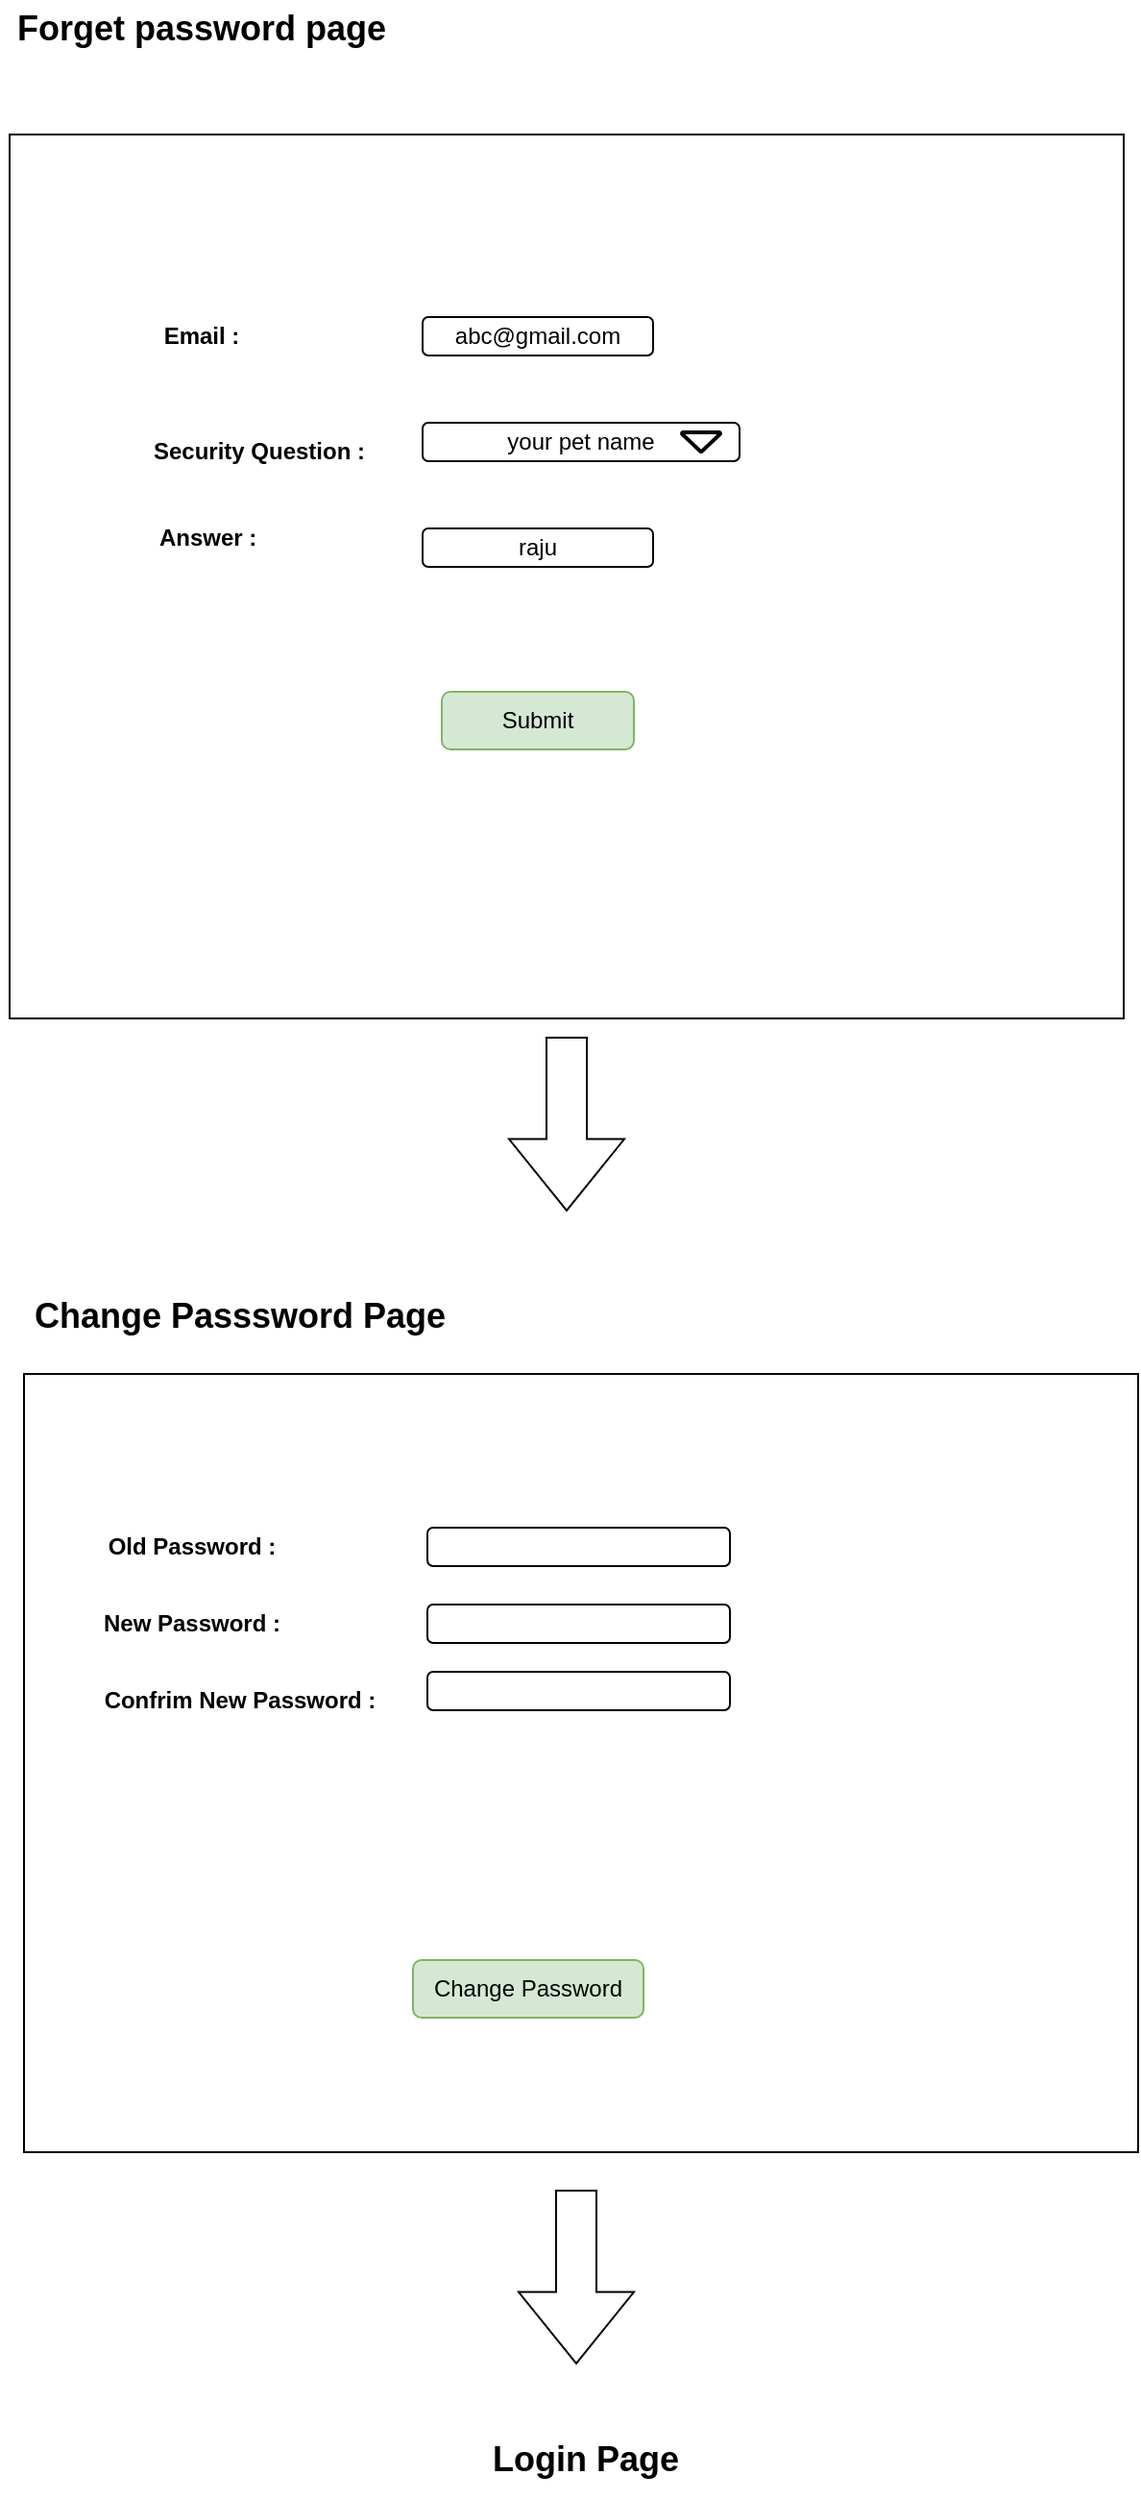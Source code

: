 <mxfile version="24.2.5" type="device">
  <diagram name="Page-1" id="UxBU0WumbK9WcygwTKIU">
    <mxGraphModel dx="1050" dy="621" grid="1" gridSize="10" guides="1" tooltips="1" connect="1" arrows="1" fold="1" page="1" pageScale="1" pageWidth="850" pageHeight="1100" math="0" shadow="0">
      <root>
        <mxCell id="0" />
        <mxCell id="1" parent="0" />
        <mxCell id="8sXZ7WeesaQS2s1mj0wV-1" value="&lt;b&gt;&lt;font style=&quot;font-size: 18px;&quot;&gt;Forget password page&lt;/font&gt;&lt;/b&gt;" style="text;strokeColor=none;align=center;fillColor=none;html=1;verticalAlign=middle;whiteSpace=wrap;rounded=0;" parent="1" vertex="1">
          <mxGeometry x="85" y="40" width="210" height="30" as="geometry" />
        </mxCell>
        <mxCell id="8sXZ7WeesaQS2s1mj0wV-2" value="" style="rounded=0;whiteSpace=wrap;html=1;" parent="1" vertex="1">
          <mxGeometry x="90" y="110" width="580" height="460" as="geometry" />
        </mxCell>
        <mxCell id="8sXZ7WeesaQS2s1mj0wV-3" value="&lt;b&gt;Email :&lt;/b&gt;" style="text;strokeColor=none;align=center;fillColor=none;html=1;verticalAlign=middle;whiteSpace=wrap;rounded=0;" parent="1" vertex="1">
          <mxGeometry x="160" y="200" width="60" height="30" as="geometry" />
        </mxCell>
        <mxCell id="8sXZ7WeesaQS2s1mj0wV-4" value="&lt;b&gt;Security Question :&lt;/b&gt;" style="text;strokeColor=none;align=center;fillColor=none;html=1;verticalAlign=middle;whiteSpace=wrap;rounded=0;" parent="1" vertex="1">
          <mxGeometry x="160" y="260" width="120" height="30" as="geometry" />
        </mxCell>
        <mxCell id="8sXZ7WeesaQS2s1mj0wV-5" value="&lt;b&gt;Answer :&amp;nbsp;&lt;/b&gt;" style="text;strokeColor=none;align=center;fillColor=none;html=1;verticalAlign=middle;whiteSpace=wrap;rounded=0;" parent="1" vertex="1">
          <mxGeometry x="160" y="305" width="70" height="30" as="geometry" />
        </mxCell>
        <mxCell id="8sXZ7WeesaQS2s1mj0wV-7" value="abc@gmail.com" style="rounded=1;whiteSpace=wrap;html=1;" parent="1" vertex="1">
          <mxGeometry x="305" y="205" width="120" height="20" as="geometry" />
        </mxCell>
        <mxCell id="8sXZ7WeesaQS2s1mj0wV-8" value="your pet name" style="rounded=1;whiteSpace=wrap;html=1;" parent="1" vertex="1">
          <mxGeometry x="305" y="260" width="165" height="20" as="geometry" />
        </mxCell>
        <mxCell id="8sXZ7WeesaQS2s1mj0wV-9" value="raju" style="rounded=1;whiteSpace=wrap;html=1;" parent="1" vertex="1">
          <mxGeometry x="305" y="315" width="120" height="20" as="geometry" />
        </mxCell>
        <mxCell id="8sXZ7WeesaQS2s1mj0wV-10" value="" style="strokeWidth=2;html=1;shape=mxgraph.flowchart.merge_or_storage;whiteSpace=wrap;" parent="1" vertex="1">
          <mxGeometry x="440" y="265" width="20" height="10" as="geometry" />
        </mxCell>
        <mxCell id="8sXZ7WeesaQS2s1mj0wV-11" value="Submit" style="rounded=1;whiteSpace=wrap;html=1;fillColor=#d5e8d4;strokeColor=#82b366;" parent="1" vertex="1">
          <mxGeometry x="315" y="400" width="100" height="30" as="geometry" />
        </mxCell>
        <mxCell id="8sXZ7WeesaQS2s1mj0wV-12" value="" style="html=1;shadow=0;dashed=0;align=center;verticalAlign=middle;shape=mxgraph.arrows2.arrow;dy=0.65;dx=37.2;direction=south;notch=0;" parent="1" vertex="1">
          <mxGeometry x="350" y="580" width="60" height="90" as="geometry" />
        </mxCell>
        <mxCell id="8sXZ7WeesaQS2s1mj0wV-13" value="" style="rounded=0;whiteSpace=wrap;html=1;" parent="1" vertex="1">
          <mxGeometry x="97.5" y="755" width="580" height="405" as="geometry" />
        </mxCell>
        <mxCell id="8sXZ7WeesaQS2s1mj0wV-15" value="&lt;b&gt;Old Password :&lt;/b&gt;" style="text;strokeColor=none;align=center;fillColor=none;html=1;verticalAlign=middle;whiteSpace=wrap;rounded=0;" parent="1" vertex="1">
          <mxGeometry x="125" y="830" width="120" height="30" as="geometry" />
        </mxCell>
        <mxCell id="8sXZ7WeesaQS2s1mj0wV-16" value="&lt;b&gt;&lt;font style=&quot;font-size: 18px;&quot;&gt;Login Page&lt;/font&gt;&lt;/b&gt;" style="text;strokeColor=none;align=center;fillColor=none;html=1;verticalAlign=middle;whiteSpace=wrap;rounded=0;" parent="1" vertex="1">
          <mxGeometry x="315" y="1300" width="150" height="40" as="geometry" />
        </mxCell>
        <mxCell id="8sXZ7WeesaQS2s1mj0wV-18" value="" style="rounded=1;whiteSpace=wrap;html=1;" parent="1" vertex="1">
          <mxGeometry x="307.5" y="835" width="157.5" height="20" as="geometry" />
        </mxCell>
        <mxCell id="8sXZ7WeesaQS2s1mj0wV-21" value="Change Password" style="rounded=1;whiteSpace=wrap;html=1;fillColor=#d5e8d4;strokeColor=#82b366;" parent="1" vertex="1">
          <mxGeometry x="300" y="1060" width="120" height="30" as="geometry" />
        </mxCell>
        <mxCell id="8sXZ7WeesaQS2s1mj0wV-22" value="&lt;b&gt;&lt;font style=&quot;font-size: 18px;&quot;&gt;Change Passsword Page&lt;/font&gt;&lt;/b&gt;" style="text;strokeColor=none;align=center;fillColor=none;html=1;verticalAlign=middle;whiteSpace=wrap;rounded=0;" parent="1" vertex="1">
          <mxGeometry x="90" y="710" width="240" height="30" as="geometry" />
        </mxCell>
        <mxCell id="8sXZ7WeesaQS2s1mj0wV-24" value="" style="rounded=1;whiteSpace=wrap;html=1;" parent="1" vertex="1">
          <mxGeometry x="307.5" y="910" width="157.5" height="20" as="geometry" />
        </mxCell>
        <mxCell id="8sXZ7WeesaQS2s1mj0wV-25" value="&lt;b&gt;New Password :&lt;/b&gt;" style="text;strokeColor=none;align=center;fillColor=none;html=1;verticalAlign=middle;whiteSpace=wrap;rounded=0;" parent="1" vertex="1">
          <mxGeometry x="130" y="870" width="110" height="30" as="geometry" />
        </mxCell>
        <mxCell id="8sXZ7WeesaQS2s1mj0wV-26" value="" style="rounded=1;whiteSpace=wrap;html=1;" parent="1" vertex="1">
          <mxGeometry x="307.5" y="875" width="157.5" height="20" as="geometry" />
        </mxCell>
        <mxCell id="8sXZ7WeesaQS2s1mj0wV-27" value="" style="html=1;shadow=0;dashed=0;align=center;verticalAlign=middle;shape=mxgraph.arrows2.arrow;dy=0.65;dx=37.2;direction=south;notch=0;" parent="1" vertex="1">
          <mxGeometry x="355" y="1180" width="60" height="90" as="geometry" />
        </mxCell>
        <mxCell id="8sXZ7WeesaQS2s1mj0wV-28" value="&lt;b&gt;Confrim New Password :&lt;/b&gt;" style="text;strokeColor=none;align=center;fillColor=none;html=1;verticalAlign=middle;whiteSpace=wrap;rounded=0;" parent="1" vertex="1">
          <mxGeometry x="135" y="910" width="150" height="30" as="geometry" />
        </mxCell>
      </root>
    </mxGraphModel>
  </diagram>
</mxfile>
